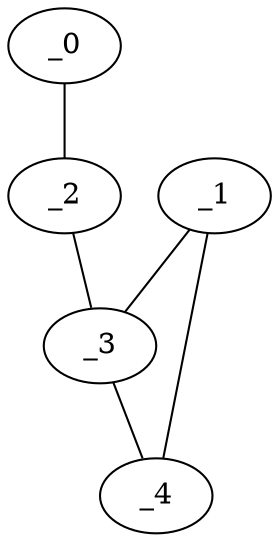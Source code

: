 graph KP1_0015 {
	_0	 [x="0.0621499",
		y="2.73388"];
	_2	 [x="0.588916",
		y="0.715268"];
	_0 -- _2;
	_1	 [x="1.70293",
		y="2.63832"];
	_3	 [x="0.72774",
		y="1.86541"];
	_1 -- _3;
	_4	 [x="1.944",
		y="0.507243"];
	_1 -- _4;
	_2 -- _3;
	_3 -- _4;
}
